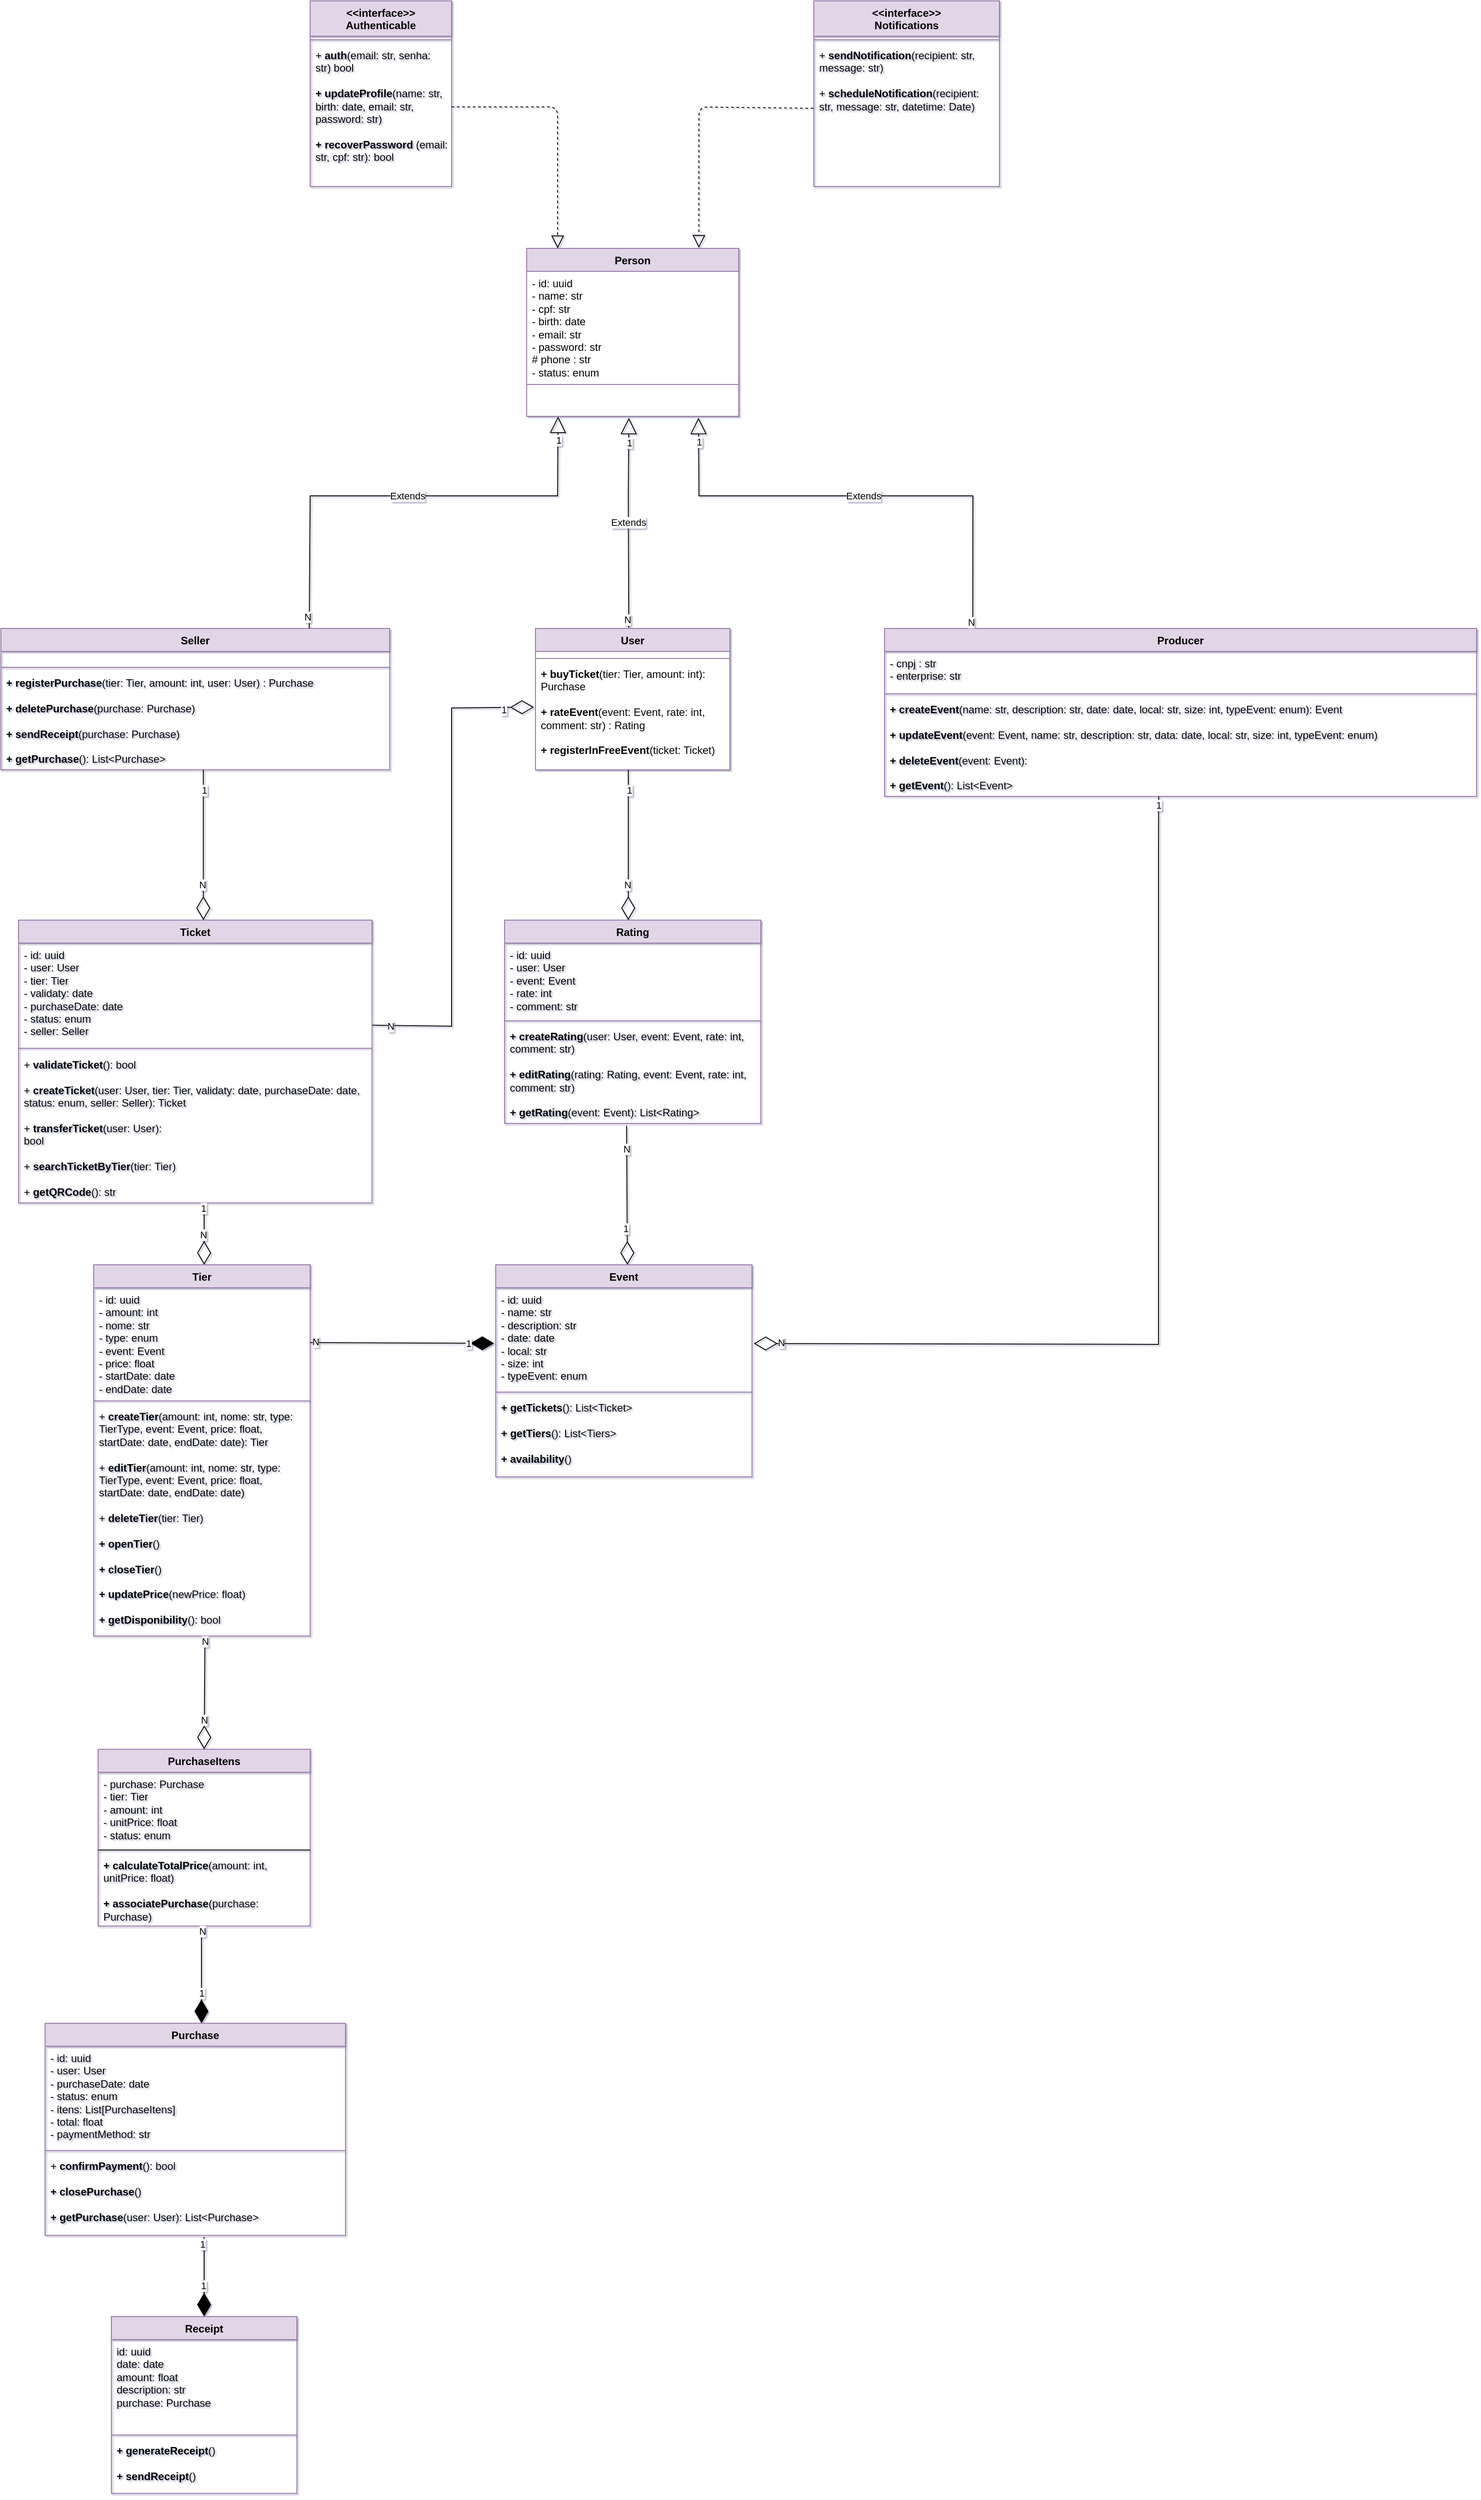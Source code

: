 <mxfile>
    <diagram id="XfVH0HAjjys5zsh1K343" name="Page-1">
        <mxGraphModel dx="1892" dy="2802" grid="1" gridSize="10" guides="1" tooltips="1" connect="1" arrows="1" fold="1" page="1" pageScale="1" pageWidth="827" pageHeight="1169" background="#FFFFFF" math="0" shadow="1">
            <root>
                <mxCell id="0"/>
                <mxCell id="1" parent="0"/>
                <mxCell id="189" value="User" style="swimlane;fontStyle=1;align=center;verticalAlign=top;childLayout=stackLayout;horizontal=1;startSize=26;horizontalStack=0;resizeParent=1;resizeParentMax=0;resizeLast=0;collapsible=1;marginBottom=0;whiteSpace=wrap;html=1;fillColor=#e1d5e7;strokeColor=#9673a6;swimlaneFillColor=default;rounded=0;" parent="1" vertex="1">
                    <mxGeometry x="335" y="-1410" width="220" height="160" as="geometry"/>
                </mxCell>
                <mxCell id="190" value="&lt;div style=&quot;scrollbar-color: light-dark(#e2e2e2, #4b4b4b)&lt;br/&gt;&#x9;&#x9;&#x9;&#x9;&#x9;light-dark(#fbfbfb, var(--dark-panel-color));&quot;&gt;&lt;br&gt;&lt;/div&gt;" style="text;strokeColor=none;fillColor=none;align=left;verticalAlign=top;spacingLeft=4;spacingRight=4;overflow=hidden;rotatable=0;points=[[0,0.5],[1,0.5]];portConstraint=eastwest;whiteSpace=wrap;html=1;rounded=0;" parent="189" vertex="1">
                    <mxGeometry y="26" width="220" height="4" as="geometry"/>
                </mxCell>
                <mxCell id="191" value="" style="line;strokeWidth=1;fillColor=none;align=left;verticalAlign=middle;spacingTop=-1;spacingLeft=3;spacingRight=3;rotatable=0;labelPosition=right;points=[];portConstraint=eastwest;strokeColor=inherit;rounded=0;" parent="189" vertex="1">
                    <mxGeometry y="30" width="220" height="8" as="geometry"/>
                </mxCell>
                <mxCell id="192" value="&lt;b&gt;+ buyTicket&lt;/b&gt;(tier: Tier, amount: int): Purchase&lt;div&gt;&lt;font color=&quot;#000000&quot;&gt;&lt;br&gt;&lt;/font&gt;&lt;div&gt;&lt;b&gt;+ rateEvent&lt;/b&gt;(event: Event, rate: int, comment: str) : Rating&lt;/div&gt;&lt;div&gt;&lt;br&gt;&lt;/div&gt;&lt;div&gt;&lt;b&gt;+ registerInFreeEvent&lt;/b&gt;(ticket: Ticket)&lt;/div&gt;&lt;/div&gt;" style="text;strokeColor=none;fillColor=none;align=left;verticalAlign=top;spacingLeft=4;spacingRight=4;overflow=hidden;rotatable=0;points=[[0,0.5],[1,0.5]];portConstraint=eastwest;whiteSpace=wrap;html=1;rounded=0;" parent="189" vertex="1">
                    <mxGeometry y="38" width="220" height="122" as="geometry"/>
                </mxCell>
                <mxCell id="193" value="Producer" style="swimlane;fontStyle=1;align=center;verticalAlign=top;childLayout=stackLayout;horizontal=1;startSize=26;horizontalStack=0;resizeParent=1;resizeParentMax=0;resizeLast=0;collapsible=1;marginBottom=0;whiteSpace=wrap;html=1;fillColor=#e1d5e7;strokeColor=#9673a6;rounded=0;" parent="1" vertex="1">
                    <mxGeometry x="730" y="-1410" width="670" height="190" as="geometry"/>
                </mxCell>
                <mxCell id="194" value="&lt;div style=&quot;scrollbar-color: light-dark(#e2e2e2, #4b4b4b)&lt;br/&gt;&#x9;&#x9;&#x9;&#x9;&#x9;light-dark(#fbfbfb, var(--dark-panel-color));&quot;&gt;&lt;span style=&quot;background-color: transparent;&quot;&gt;- cnpj : str&lt;/span&gt;&lt;/div&gt;&lt;div style=&quot;scrollbar-color: light-dark(#e2e2e2, #4b4b4b)&lt;br/&gt;&#x9;&#x9;&#x9;&#x9;&#x9;light-dark(#fbfbfb, var(--dark-panel-color));&quot;&gt;- enterprise: str&lt;/div&gt;" style="text;strokeColor=none;fillColor=none;align=left;verticalAlign=top;spacingLeft=4;spacingRight=4;overflow=hidden;rotatable=0;points=[[0,0.5],[1,0.5]];portConstraint=eastwest;whiteSpace=wrap;html=1;rounded=0;" parent="193" vertex="1">
                    <mxGeometry y="26" width="670" height="44" as="geometry"/>
                </mxCell>
                <mxCell id="195" value="" style="line;strokeWidth=1;fillColor=none;align=left;verticalAlign=middle;spacingTop=-1;spacingLeft=3;spacingRight=3;rotatable=0;labelPosition=right;points=[];portConstraint=eastwest;strokeColor=inherit;rounded=0;" parent="193" vertex="1">
                    <mxGeometry y="70" width="670" height="8" as="geometry"/>
                </mxCell>
                <mxCell id="196" value="&lt;div&gt;&lt;font color=&quot;#000000&quot;&gt;&lt;b&gt;+ createEvent&lt;/b&gt;(name: str, description: str, date: date, local: str, size: int, typeEvent: enum): Event&lt;/font&gt;&lt;/div&gt;&lt;div&gt;&lt;font color=&quot;#000000&quot;&gt;&lt;br&gt;&lt;/font&gt;&lt;/div&gt;&lt;div&gt;&lt;b&gt;+ updateEvent&lt;/b&gt;(event: Event,&amp;nbsp;&lt;span style=&quot;color: rgb(0, 0, 0);&quot;&gt;name: str, description: str, data: date, local: str, size: int,&amp;nbsp;&lt;span style=&quot;color: rgb(0, 0, 0);&quot;&gt;typeEvent&lt;/span&gt;: enum&lt;/span&gt;)&lt;/div&gt;&lt;div&gt;&lt;br&gt;&lt;/div&gt;&lt;div&gt;&lt;b&gt;+ deleteEvent&lt;/b&gt;(event: Event):&lt;/div&gt;&lt;div&gt;&lt;br&gt;&lt;/div&gt;&lt;div&gt;&lt;b&gt;+ getEvent&lt;/b&gt;(): List&amp;lt;Event&amp;gt;&lt;/div&gt;" style="text;strokeColor=none;fillColor=none;align=left;verticalAlign=top;spacingLeft=4;spacingRight=4;overflow=hidden;rotatable=0;points=[[0,0.5],[1,0.5]];portConstraint=eastwest;whiteSpace=wrap;html=1;rounded=0;" parent="193" vertex="1">
                    <mxGeometry y="78" width="670" height="112" as="geometry"/>
                </mxCell>
                <mxCell id="197" value="Seller" style="swimlane;fontStyle=1;align=center;verticalAlign=top;childLayout=stackLayout;horizontal=1;startSize=26;horizontalStack=0;resizeParent=1;resizeParentMax=0;resizeLast=0;collapsible=1;marginBottom=0;whiteSpace=wrap;html=1;fillColor=#e1d5e7;strokeColor=#9673a6;rounded=0;" parent="1" vertex="1">
                    <mxGeometry x="-270" y="-1410" width="440" height="160" as="geometry"/>
                </mxCell>
                <mxCell id="198" value="&lt;div style=&quot;scrollbar-color: light-dark(#e2e2e2, #4b4b4b)&lt;br/&gt;&#x9;&#x9;&#x9;&#x9;&#x9;light-dark(#fbfbfb, var(--dark-panel-color));&quot;&gt;&lt;br&gt;&lt;/div&gt;" style="text;strokeColor=none;fillColor=none;align=left;verticalAlign=top;spacingLeft=4;spacingRight=4;overflow=hidden;rotatable=0;points=[[0,0.5],[1,0.5]];portConstraint=eastwest;whiteSpace=wrap;html=1;rounded=0;" parent="197" vertex="1">
                    <mxGeometry y="26" width="440" height="14" as="geometry"/>
                </mxCell>
                <mxCell id="199" value="" style="line;strokeWidth=1;fillColor=none;align=left;verticalAlign=middle;spacingTop=-1;spacingLeft=3;spacingRight=3;rotatable=0;labelPosition=right;points=[];portConstraint=eastwest;strokeColor=inherit;rounded=0;" parent="197" vertex="1">
                    <mxGeometry y="40" width="440" height="8" as="geometry"/>
                </mxCell>
                <mxCell id="200" value="&lt;b&gt;+ registerPurchase&lt;/b&gt;(tier: Tier, amount: int, user: User) : Purchase&lt;div&gt;&lt;font color=&quot;#000000&quot;&gt;&lt;br&gt;&lt;/font&gt;&lt;div&gt;&lt;b&gt;+ deletePurchase&lt;/b&gt;(purchase: Purchase)&lt;/div&gt;&lt;div&gt;&lt;br&gt;&lt;/div&gt;&lt;div&gt;&lt;b&gt;+ sendReceipt&lt;/b&gt;(purchase: Purchase)&lt;/div&gt;&lt;div&gt;&lt;br&gt;&lt;/div&gt;&lt;div&gt;&lt;b&gt;+ getPurchase&lt;/b&gt;(): List&amp;lt;Purchase&amp;gt;&lt;/div&gt;&lt;div&gt;&lt;br&gt;&lt;/div&gt;&lt;/div&gt;" style="text;strokeColor=none;fillColor=none;align=left;verticalAlign=top;spacingLeft=4;spacingRight=4;overflow=hidden;rotatable=0;points=[[0,0.5],[1,0.5]];portConstraint=eastwest;whiteSpace=wrap;html=1;rounded=0;" parent="197" vertex="1">
                    <mxGeometry y="48" width="440" height="112" as="geometry"/>
                </mxCell>
                <mxCell id="209" value="Person" style="swimlane;fontStyle=1;align=center;verticalAlign=top;childLayout=stackLayout;horizontal=1;startSize=26;horizontalStack=0;resizeParent=1;resizeParentMax=0;resizeLast=0;collapsible=1;marginBottom=0;whiteSpace=wrap;html=1;fillColor=#e1d5e7;strokeColor=#9673a6;swimlaneLine=1;swimlaneFillColor=default;rounded=0;" parent="1" vertex="1">
                    <mxGeometry x="325" y="-1840" width="240" height="190" as="geometry"/>
                </mxCell>
                <mxCell id="210" value="- id: uuid&lt;div&gt;- name: str&lt;/div&gt;&lt;div&gt;- cpf: str&lt;/div&gt;&lt;div&gt;- birth: date&lt;/div&gt;&lt;div&gt;&lt;div style=&quot;scrollbar-color: light-dark(#e2e2e2, #4b4b4b)&lt;br/&gt;&#x9;&#x9;&#x9;&#x9;&#x9;light-dark(#fbfbfb, var(--dark-panel-color));&quot;&gt;- email: str&lt;/div&gt;&lt;div style=&quot;scrollbar-color: light-dark(#e2e2e2, #4b4b4b)&lt;br/&gt;&#x9;&#x9;&#x9;&#x9;&#x9;light-dark(#fbfbfb, var(--dark-panel-color));&quot;&gt;- password: str&lt;/div&gt;&lt;div style=&quot;scrollbar-color: light-dark(#e2e2e2, #4b4b4b)&lt;br/&gt;&#x9;&#x9;&#x9;&#x9;&#x9;light-dark(#fbfbfb, var(--dark-panel-color));&quot;&gt;# phone : str&lt;/div&gt;&lt;/div&gt;&lt;div style=&quot;scrollbar-color: light-dark(#e2e2e2, #4b4b4b)&lt;br/&gt;&#x9;&#x9;&#x9;&#x9;&#x9;light-dark(#fbfbfb, var(--dark-panel-color));&quot;&gt;- status: enum&lt;/div&gt;&lt;div style=&quot;scrollbar-color: light-dark(#e2e2e2, #4b4b4b)&lt;br/&gt;&#x9;&#x9;&#x9;&#x9;&#x9;light-dark(#fbfbfb, var(--dark-panel-color));&quot;&gt;&lt;br&gt;&lt;/div&gt;" style="text;strokeColor=none;fillColor=none;align=left;verticalAlign=top;spacingLeft=4;spacingRight=4;overflow=hidden;rotatable=0;points=[[0,0.5],[1,0.5]];portConstraint=eastwest;whiteSpace=wrap;html=1;rounded=0;" parent="209" vertex="1">
                    <mxGeometry y="26" width="240" height="124" as="geometry"/>
                </mxCell>
                <mxCell id="211" value="" style="line;strokeWidth=1;fillColor=none;align=left;verticalAlign=middle;spacingTop=-1;spacingLeft=3;spacingRight=3;rotatable=0;labelPosition=right;points=[];portConstraint=eastwest;strokeColor=inherit;rounded=0;" parent="209" vertex="1">
                    <mxGeometry y="150" width="240" height="8" as="geometry"/>
                </mxCell>
                <mxCell id="212" value="&lt;br&gt;&lt;div&gt;&lt;div&gt;&lt;br&gt;&lt;/div&gt;&lt;/div&gt;" style="text;strokeColor=none;fillColor=none;align=left;verticalAlign=top;spacingLeft=4;spacingRight=4;overflow=hidden;rotatable=0;points=[[0,0.5],[1,0.5]];portConstraint=eastwest;whiteSpace=wrap;html=1;rounded=0;" parent="209" vertex="1">
                    <mxGeometry y="158" width="240" height="32" as="geometry"/>
                </mxCell>
                <mxCell id="231" value="Event" style="swimlane;fontStyle=1;align=center;verticalAlign=top;childLayout=stackLayout;horizontal=1;startSize=26;horizontalStack=0;resizeParent=1;resizeParentMax=0;resizeLast=0;collapsible=1;marginBottom=0;whiteSpace=wrap;html=1;fillColor=#e1d5e7;strokeColor=#9673a6;rounded=0;" parent="1" vertex="1">
                    <mxGeometry x="290" y="-690" width="290" height="240" as="geometry"/>
                </mxCell>
                <mxCell id="232" value="&lt;div&gt;- id: uuid&lt;/div&gt;&lt;div&gt;- name: str&lt;/div&gt;&lt;div&gt;- description: str&lt;/div&gt;&lt;div&gt;- date: date&lt;/div&gt;&lt;div&gt;- local: str&lt;/div&gt;- size: int&lt;div&gt;- typeEvent: enum&lt;/div&gt;&lt;div&gt;&lt;br&gt;&lt;/div&gt;" style="text;strokeColor=none;fillColor=none;align=left;verticalAlign=top;spacingLeft=4;spacingRight=4;overflow=hidden;rotatable=0;points=[[0,0.5],[1,0.5]];portConstraint=eastwest;whiteSpace=wrap;html=1;rounded=0;" parent="231" vertex="1">
                    <mxGeometry y="26" width="290" height="114" as="geometry"/>
                </mxCell>
                <mxCell id="233" value="" style="line;strokeWidth=1;fillColor=none;align=left;verticalAlign=middle;spacingTop=-1;spacingLeft=3;spacingRight=3;rotatable=0;labelPosition=right;points=[];portConstraint=eastwest;strokeColor=inherit;rounded=0;" parent="231" vertex="1">
                    <mxGeometry y="140" width="290" height="8" as="geometry"/>
                </mxCell>
                <mxCell id="234" value="&lt;b&gt;+ getTickets&lt;/b&gt;(): List&amp;lt;Ticket&amp;gt;&lt;div&gt;&lt;br&gt;&lt;/div&gt;&lt;div&gt;&lt;b&gt;+ getTiers&lt;/b&gt;(): List&amp;lt;Tiers&amp;gt;&lt;/div&gt;&lt;div&gt;&lt;br&gt;&lt;/div&gt;&lt;div&gt;&lt;b&gt;+ availability&lt;/b&gt;()&lt;/div&gt;" style="text;strokeColor=none;fillColor=none;align=left;verticalAlign=top;spacingLeft=4;spacingRight=4;overflow=hidden;rotatable=0;points=[[0,0.5],[1,0.5]];portConstraint=eastwest;whiteSpace=wrap;html=1;rounded=0;" parent="231" vertex="1">
                    <mxGeometry y="148" width="290" height="92" as="geometry"/>
                </mxCell>
                <mxCell id="235" value="Rating" style="swimlane;fontStyle=1;align=center;verticalAlign=top;childLayout=stackLayout;horizontal=1;startSize=26;horizontalStack=0;resizeParent=1;resizeParentMax=0;resizeLast=0;collapsible=1;marginBottom=0;whiteSpace=wrap;html=1;fillColor=#e1d5e7;strokeColor=#9673a6;rounded=0;" parent="1" vertex="1">
                    <mxGeometry x="300" y="-1080" width="290" height="230" as="geometry"/>
                </mxCell>
                <mxCell id="236" value="&lt;div&gt;- id: uuid&lt;/div&gt;- user: User&lt;div&gt;- event: Event&lt;/div&gt;&lt;div&gt;- rate: int&amp;nbsp;&lt;/div&gt;&lt;div&gt;- comment: str&lt;/div&gt;&lt;div&gt;&lt;br&gt;&lt;/div&gt;" style="text;strokeColor=none;fillColor=none;align=left;verticalAlign=top;spacingLeft=4;spacingRight=4;overflow=hidden;rotatable=0;points=[[0,0.5],[1,0.5]];portConstraint=eastwest;whiteSpace=wrap;html=1;rounded=0;" parent="235" vertex="1">
                    <mxGeometry y="26" width="290" height="84" as="geometry"/>
                </mxCell>
                <mxCell id="237" value="" style="line;strokeWidth=1;fillColor=none;align=left;verticalAlign=middle;spacingTop=-1;spacingLeft=3;spacingRight=3;rotatable=0;labelPosition=right;points=[];portConstraint=eastwest;strokeColor=inherit;rounded=0;" parent="235" vertex="1">
                    <mxGeometry y="110" width="290" height="8" as="geometry"/>
                </mxCell>
                <mxCell id="238" value="&lt;b&gt;+ createRating&lt;/b&gt;(user: User, event: Event, rate: int, comment: str)&lt;div&gt;&lt;font color=&quot;#000000&quot;&gt;&lt;br&gt;&lt;/font&gt;&lt;div&gt;&lt;b&gt;+ editRating&lt;/b&gt;(rating: Rating, event: Event, rate: int, comment: str)&lt;/div&gt;&lt;div&gt;&lt;br&gt;&lt;/div&gt;&lt;div&gt;&lt;b&gt;+ getRating&lt;/b&gt;(event: Event): List&amp;lt;Rating&amp;gt;&lt;/div&gt;&lt;div&gt;&lt;br&gt;&lt;/div&gt;&lt;/div&gt;" style="text;strokeColor=none;fillColor=none;align=left;verticalAlign=top;spacingLeft=4;spacingRight=4;overflow=hidden;rotatable=0;points=[[0,0.5],[1,0.5]];portConstraint=eastwest;whiteSpace=wrap;html=1;rounded=0;" parent="235" vertex="1">
                    <mxGeometry y="118" width="290" height="112" as="geometry"/>
                </mxCell>
                <mxCell id="239" value="" style="endArrow=diamondThin;endFill=0;endSize=24;html=1;rounded=0;exitX=0.476;exitY=1.024;exitDx=0;exitDy=0;exitPerimeter=0;entryX=0.5;entryY=0;entryDx=0;entryDy=0;" parent="1" source="238" edge="1">
                    <mxGeometry width="160" relative="1" as="geometry">
                        <mxPoint x="442.62" y="-846.64" as="sourcePoint"/>
                        <mxPoint x="439" y="-690" as="targetPoint"/>
                        <Array as="points"/>
                    </mxGeometry>
                </mxCell>
                <mxCell id="240" value="N" style="edgeLabel;html=1;align=center;verticalAlign=middle;resizable=0;points=[];rounded=0;" parent="239" connectable="0" vertex="1">
                    <mxGeometry x="-0.666" relative="1" as="geometry">
                        <mxPoint as="offset"/>
                    </mxGeometry>
                </mxCell>
                <mxCell id="241" value="1" style="edgeLabel;html=1;align=center;verticalAlign=middle;resizable=0;points=[];rounded=0;" parent="239" connectable="0" vertex="1">
                    <mxGeometry x="0.467" y="-2" relative="1" as="geometry">
                        <mxPoint y="1" as="offset"/>
                    </mxGeometry>
                </mxCell>
                <mxCell id="242" value="" style="endArrow=diamondThin;endFill=0;endSize=24;html=1;exitX=0.545;exitY=1.023;exitDx=0;exitDy=0;exitPerimeter=0;rounded=0;entryX=0.5;entryY=0;entryDx=0;entryDy=0;" parent="1" edge="1">
                    <mxGeometry width="160" relative="1" as="geometry">
                        <mxPoint x="440" y="-1250" as="sourcePoint"/>
                        <mxPoint x="440" y="-1080" as="targetPoint"/>
                        <Array as="points"/>
                    </mxGeometry>
                </mxCell>
                <mxCell id="243" value="N" style="edgeLabel;html=1;align=center;verticalAlign=middle;resizable=0;points=[];rounded=0;" parent="242" connectable="0" vertex="1">
                    <mxGeometry x="0.755" y="3" relative="1" as="geometry">
                        <mxPoint x="-4" y="-19" as="offset"/>
                    </mxGeometry>
                </mxCell>
                <mxCell id="244" value="1" style="edgeLabel;html=1;align=center;verticalAlign=middle;resizable=0;points=[];rounded=0;" parent="242" connectable="0" vertex="1">
                    <mxGeometry x="-0.739" y="1" relative="1" as="geometry">
                        <mxPoint y="1" as="offset"/>
                    </mxGeometry>
                </mxCell>
                <mxCell id="245" value="Ticket" style="swimlane;fontStyle=1;align=center;verticalAlign=top;childLayout=stackLayout;horizontal=1;startSize=26;horizontalStack=0;resizeParent=1;resizeParentMax=0;resizeLast=0;collapsible=1;marginBottom=0;whiteSpace=wrap;html=1;fillColor=#e1d5e7;strokeColor=#9673a6;rounded=0;" parent="1" vertex="1">
                    <mxGeometry x="-250" y="-1080" width="400" height="320" as="geometry"/>
                </mxCell>
                <mxCell id="246" value="&lt;div&gt;- id: uuid&lt;/div&gt;&lt;div&gt;&lt;span style=&quot;background-color: transparent;&quot;&gt;- user: User&lt;/span&gt;&lt;/div&gt;&lt;div&gt;- tier: Tier&lt;/div&gt;&lt;div&gt;- validaty: date&lt;/div&gt;&lt;div&gt;- purchaseDate: date&lt;/div&gt;&lt;div&gt;- status: enum&lt;/div&gt;&lt;div&gt;- seller: Seller&lt;/div&gt;&lt;div&gt;&lt;br&gt;&lt;/div&gt;" style="text;strokeColor=none;fillColor=none;align=left;verticalAlign=top;spacingLeft=4;spacingRight=4;overflow=hidden;rotatable=0;points=[[0,0.5],[1,0.5]];portConstraint=eastwest;whiteSpace=wrap;html=1;rounded=0;" parent="245" vertex="1">
                    <mxGeometry y="26" width="400" height="114" as="geometry"/>
                </mxCell>
                <mxCell id="247" value="" style="line;strokeWidth=1;fillColor=none;align=left;verticalAlign=middle;spacingTop=-1;spacingLeft=3;spacingRight=3;rotatable=0;labelPosition=right;points=[];portConstraint=eastwest;strokeColor=inherit;rounded=0;" parent="245" vertex="1">
                    <mxGeometry y="140" width="400" height="10" as="geometry"/>
                </mxCell>
                <mxCell id="248" value="&lt;div&gt;+ &lt;b&gt;validateTicket&lt;/b&gt;(): bool&lt;/div&gt;&lt;div&gt;&lt;br&gt;&lt;/div&gt;&lt;div&gt;+ &lt;b&gt;createTicket&lt;/b&gt;(user: User, tier: Tier, validaty: date, purchaseDate: date, status: enum, seller: Seller): Ticket&lt;/div&gt;&lt;div&gt;&lt;br&gt;&lt;/div&gt;&lt;div&gt;+ &lt;b&gt;transferTicket&lt;/b&gt;(user: User):&amp;nbsp;&lt;/div&gt;&lt;div&gt;bool&lt;/div&gt;&lt;div&gt;&lt;br&gt;&lt;/div&gt;&lt;div&gt;+ &lt;b&gt;searchTicketByTier&lt;/b&gt;(tier: Tier)&lt;/div&gt;&lt;div&gt;&lt;br&gt;&lt;/div&gt;&lt;div&gt;+ &lt;b&gt;getQRCode&lt;/b&gt;(): str&lt;/div&gt;" style="text;strokeColor=none;fillColor=none;align=left;verticalAlign=top;spacingLeft=4;spacingRight=4;overflow=hidden;rotatable=0;points=[[0,0.5],[1,0.5]];portConstraint=eastwest;whiteSpace=wrap;html=1;rounded=0;" parent="245" vertex="1">
                    <mxGeometry y="150" width="400" height="170" as="geometry"/>
                </mxCell>
                <mxCell id="286" value="" style="endArrow=diamondThin;endFill=0;endSize=24;html=1;exitX=0.525;exitY=1;exitDx=0;exitDy=0;exitPerimeter=0;rounded=0;entryX=0.5;entryY=0;entryDx=0;entryDy=0;" parent="245" source="248" edge="1">
                    <mxGeometry width="160" relative="1" as="geometry">
                        <mxPoint x="210.0" y="220" as="sourcePoint"/>
                        <mxPoint x="210.0" y="390" as="targetPoint"/>
                        <Array as="points"/>
                    </mxGeometry>
                </mxCell>
                <mxCell id="287" value="N" style="edgeLabel;html=1;align=center;verticalAlign=middle;resizable=0;points=[];rounded=0;" parent="286" connectable="0" vertex="1">
                    <mxGeometry x="0.755" y="3" relative="1" as="geometry">
                        <mxPoint x="-4" y="-26" as="offset"/>
                    </mxGeometry>
                </mxCell>
                <mxCell id="288" value="1" style="edgeLabel;html=1;align=center;verticalAlign=middle;resizable=0;points=[];rounded=0;" parent="286" connectable="0" vertex="1">
                    <mxGeometry x="-0.739" y="1" relative="1" as="geometry">
                        <mxPoint x="-2" y="-3" as="offset"/>
                    </mxGeometry>
                </mxCell>
                <mxCell id="249" value="Tier" style="swimlane;fontStyle=1;align=center;verticalAlign=top;childLayout=stackLayout;horizontal=1;startSize=26;horizontalStack=0;resizeParent=1;resizeParentMax=0;resizeLast=0;collapsible=1;marginBottom=0;whiteSpace=wrap;html=1;fillColor=#e1d5e7;strokeColor=#9673a6;rounded=0;" parent="1" vertex="1">
                    <mxGeometry x="-165" y="-690" width="245" height="420" as="geometry"/>
                </mxCell>
                <mxCell id="250" value="&lt;div&gt;&lt;span style=&quot;color: rgb(0, 0, 0);&quot;&gt;- id: uuid&lt;/span&gt;&lt;/div&gt;&lt;div&gt;- amount: int&lt;/div&gt;&lt;div&gt;- nome: str&lt;/div&gt;&lt;div&gt;- type: enum&lt;/div&gt;&lt;div&gt;- event: Event&lt;/div&gt;&lt;div&gt;- price: float&lt;/div&gt;&lt;div&gt;- startDate: date&lt;/div&gt;&lt;div&gt;- endDate: date&lt;/div&gt;" style="text;align=left;verticalAlign=top;spacingLeft=4;spacingRight=4;overflow=hidden;rotatable=0;points=[[0,0.5],[1,0.5]];portConstraint=eastwest;whiteSpace=wrap;html=1;rounded=0;" parent="249" vertex="1">
                    <mxGeometry y="26" width="245" height="124" as="geometry"/>
                </mxCell>
                <mxCell id="251" value="" style="line;strokeWidth=1;fillColor=none;align=left;verticalAlign=middle;spacingTop=-1;spacingLeft=3;spacingRight=3;rotatable=0;labelPosition=right;points=[];portConstraint=eastwest;strokeColor=inherit;rounded=0;" parent="249" vertex="1">
                    <mxGeometry y="150" width="245" height="8" as="geometry"/>
                </mxCell>
                <mxCell id="252" value="&lt;div&gt;+ &lt;b&gt;createTier&lt;/b&gt;(amount: int, nome: str, type: TierType, event: Event, price: float, startDate: date, endDate: date): Tier&lt;/div&gt;&lt;div&gt;&lt;br&gt;&lt;/div&gt;&lt;div&gt;+ &lt;b&gt;editTier&lt;/b&gt;(amount: int, nome: str, type: TierType, event: Event, price: float, startDate: date, endDate: date)&lt;/div&gt;&lt;div&gt;&lt;br&gt;&lt;/div&gt;&lt;div&gt;+ &lt;b&gt;deleteTier&lt;/b&gt;(tier: Tier)&lt;/div&gt;&lt;div&gt;&lt;br&gt;&lt;/div&gt;&lt;b&gt;+ openTier&lt;/b&gt;()&lt;div&gt;&lt;font color=&quot;#000000&quot;&gt;&lt;br&gt;&lt;/font&gt;&lt;div&gt;&lt;b&gt;+ closeTier&lt;/b&gt;()&lt;/div&gt;&lt;div&gt;&lt;br&gt;&lt;/div&gt;&lt;div&gt;&lt;b&gt;+ updatePrice&lt;/b&gt;(newPrice: float)&lt;/div&gt;&lt;div&gt;&lt;br&gt;&lt;/div&gt;&lt;div&gt;&lt;b&gt;+ getDisponibility&lt;/b&gt;(): bool&lt;/div&gt;&lt;/div&gt;" style="text;strokeColor=none;fillColor=none;align=left;verticalAlign=top;spacingLeft=4;spacingRight=4;overflow=hidden;rotatable=0;points=[[0,0.5],[1,0.5]];portConstraint=eastwest;whiteSpace=wrap;html=1;rounded=0;" parent="249" vertex="1">
                    <mxGeometry y="158" width="245" height="262" as="geometry"/>
                </mxCell>
                <mxCell id="269" value="Purchase" style="swimlane;fontStyle=1;align=center;verticalAlign=top;childLayout=stackLayout;horizontal=1;startSize=26;horizontalStack=0;resizeParent=1;resizeParentMax=0;resizeLast=0;collapsible=1;marginBottom=0;whiteSpace=wrap;html=1;fillColor=#e1d5e7;strokeColor=#9673a6;rounded=0;" parent="1" vertex="1">
                    <mxGeometry x="-220" y="168.12" width="340" height="240" as="geometry"/>
                </mxCell>
                <mxCell id="270" value="&lt;div&gt;- id: uuid&lt;/div&gt;&lt;div&gt;- user: User&lt;/div&gt;&lt;div&gt;- purchaseDate: date&lt;/div&gt;&lt;div&gt;- status: enum&lt;/div&gt;&lt;div&gt;- itens: List[PurchaseItens]&amp;nbsp;&lt;/div&gt;&lt;div&gt;- total: float&lt;/div&gt;&lt;div&gt;- paymentMethod: str&lt;/div&gt;" style="text;strokeColor=none;fillColor=none;align=left;verticalAlign=top;spacingLeft=4;spacingRight=4;overflow=hidden;rotatable=0;points=[[0,0.5],[1,0.5]];portConstraint=eastwest;whiteSpace=wrap;html=1;rounded=0;" parent="269" vertex="1">
                    <mxGeometry y="26" width="340" height="114" as="geometry"/>
                </mxCell>
                <mxCell id="271" value="" style="line;strokeWidth=1;fillColor=none;align=left;verticalAlign=middle;spacingTop=-1;spacingLeft=3;spacingRight=3;rotatable=0;labelPosition=right;points=[];portConstraint=eastwest;strokeColor=inherit;rounded=0;" parent="269" vertex="1">
                    <mxGeometry y="140" width="340" height="8" as="geometry"/>
                </mxCell>
                <mxCell id="272" value="&lt;span style=&quot;color: rgb(0, 0, 0);&quot;&gt;+&amp;nbsp;&lt;b&gt;confirmPayment&lt;/b&gt;(): bool&lt;/span&gt;&lt;div&gt;&lt;font color=&quot;#000000&quot;&gt;&lt;br&gt;&lt;/font&gt;&lt;div style=&quot;scrollbar-color: light-dark(#e2e2e2, #4b4b4b)&lt;br/&gt;&#x9;&#x9;&#x9;&#x9;&#x9;light-dark(#fbfbfb, var(--dark-panel-color));&quot;&gt;&lt;b&gt;+ closePurchase&lt;/b&gt;()&lt;/div&gt;&lt;div style=&quot;scrollbar-color: light-dark(#e2e2e2, #4b4b4b)&lt;br/&gt;&#x9;&#x9;&#x9;&#x9;&#x9;light-dark(#fbfbfb, var(--dark-panel-color));&quot;&gt;&lt;br&gt;&lt;/div&gt;&lt;div style=&quot;scrollbar-color: light-dark(#e2e2e2, #4b4b4b)&lt;br/&gt;&#x9;&#x9;&#x9;&#x9;&#x9;light-dark(#fbfbfb, var(--dark-panel-color));&quot;&gt;&lt;b&gt;+ getPurchase&lt;/b&gt;(user: User): List&amp;lt;Purchase&amp;gt;&lt;/div&gt;&lt;/div&gt;" style="text;strokeColor=none;fillColor=none;align=left;verticalAlign=top;spacingLeft=4;spacingRight=4;overflow=hidden;rotatable=0;points=[[0,0.5],[1,0.5]];portConstraint=eastwest;whiteSpace=wrap;html=1;rounded=0;" parent="269" vertex="1">
                    <mxGeometry y="148" width="340" height="92" as="geometry"/>
                </mxCell>
                <mxCell id="273" value="PurchaseItens" style="swimlane;fontStyle=1;align=center;verticalAlign=top;childLayout=stackLayout;horizontal=1;startSize=26;horizontalStack=0;resizeParent=1;resizeParentMax=0;resizeLast=0;collapsible=1;marginBottom=0;whiteSpace=wrap;html=1;fillColor=#e1d5e7;strokeColor=#9673a6;rounded=0;" parent="1" vertex="1">
                    <mxGeometry x="-160" y="-141.88" width="240" height="200" as="geometry"/>
                </mxCell>
                <mxCell id="274" value="&lt;span style=&quot;background-color: transparent;&quot;&gt;- purchase: Purchase&lt;/span&gt;&lt;div&gt;- tier: Tier&lt;/div&gt;&lt;div&gt;- amount: int&lt;/div&gt;&lt;div&gt;- unitPrice: float&lt;/div&gt;&lt;div&gt;&lt;span style=&quot;background-color: transparent;&quot;&gt;- status: enum&lt;/span&gt;&lt;/div&gt;" style="text;align=left;verticalAlign=top;spacingLeft=4;spacingRight=4;overflow=hidden;rotatable=0;points=[[0,0.5],[1,0.5]];portConstraint=eastwest;whiteSpace=wrap;html=1;rounded=0;" parent="273" vertex="1">
                    <mxGeometry y="26" width="240" height="84" as="geometry"/>
                </mxCell>
                <mxCell id="275" value="" style="line;strokeWidth=1;align=left;verticalAlign=middle;spacingTop=-1;spacingLeft=3;spacingRight=3;rotatable=0;labelPosition=right;points=[];portConstraint=eastwest;rounded=0;" parent="273" vertex="1">
                    <mxGeometry y="110" width="240" height="8" as="geometry"/>
                </mxCell>
                <mxCell id="276" value="&lt;b&gt;+ calculateTotalPrice&lt;/b&gt;(amount: int, unitPrice: float)&lt;div&gt;&lt;font color=&quot;#000000&quot;&gt;&lt;br&gt;&lt;/font&gt;&lt;div&gt;&lt;b&gt;+ associatePurchase&lt;/b&gt;(purchase: Purchase)&lt;/div&gt;&lt;/div&gt;" style="text;align=left;verticalAlign=top;spacingLeft=4;spacingRight=4;overflow=hidden;rotatable=0;points=[[0,0.5],[1,0.5]];portConstraint=eastwest;whiteSpace=wrap;html=1;rounded=0;" parent="273" vertex="1">
                    <mxGeometry y="118" width="240" height="82" as="geometry"/>
                </mxCell>
                <mxCell id="277" value="" style="endArrow=diamondThin;endFill=1;endSize=24;html=1;entryX=0.5;entryY=0;entryDx=0;entryDy=0;rounded=0;" parent="1" edge="1">
                    <mxGeometry width="160" relative="1" as="geometry">
                        <mxPoint x="-43.03" y="58.12" as="sourcePoint"/>
                        <mxPoint x="-43.03" y="168.12" as="targetPoint"/>
                        <Array as="points"/>
                    </mxGeometry>
                </mxCell>
                <mxCell id="278" value="N" style="edgeLabel;html=1;align=center;verticalAlign=middle;resizable=0;points=[];rounded=0;" parent="277" connectable="0" vertex="1">
                    <mxGeometry x="-0.742" y="1" relative="1" as="geometry">
                        <mxPoint y="-8" as="offset"/>
                    </mxGeometry>
                </mxCell>
                <mxCell id="279" value="1" style="edgeLabel;html=1;align=center;verticalAlign=middle;resizable=0;points=[];rounded=0;" parent="277" connectable="0" vertex="1">
                    <mxGeometry x="0.335" y="-1" relative="1" as="geometry">
                        <mxPoint x="1" y="2" as="offset"/>
                    </mxGeometry>
                </mxCell>
                <mxCell id="280" value="" style="endArrow=diamondThin;endFill=0;endSize=24;html=1;entryX=0.5;entryY=0;entryDx=0;entryDy=0;rounded=0;exitX=0.514;exitY=0.999;exitDx=0;exitDy=0;exitPerimeter=0;" parent="1" source="252" target="273" edge="1">
                    <mxGeometry width="160" relative="1" as="geometry">
                        <mxPoint x="-61" y="-270" as="sourcePoint"/>
                        <mxPoint x="-60.32" y="-311.7" as="targetPoint"/>
                        <Array as="points"/>
                    </mxGeometry>
                </mxCell>
                <mxCell id="281" value="N" style="edgeLabel;html=1;align=center;verticalAlign=middle;resizable=0;points=[];rounded=0;" parent="280" connectable="0" vertex="1">
                    <mxGeometry x="0.399" y="1" relative="1" as="geometry">
                        <mxPoint x="-2" y="5" as="offset"/>
                    </mxGeometry>
                </mxCell>
                <mxCell id="282" value="N" style="edgeLabel;html=1;align=center;verticalAlign=middle;resizable=0;points=[];rounded=0;" parent="280" connectable="0" vertex="1">
                    <mxGeometry x="-0.522" y="3" relative="1" as="geometry">
                        <mxPoint x="-3" y="-25" as="offset"/>
                    </mxGeometry>
                </mxCell>
                <mxCell id="283" value="" style="endArrow=diamondThin;endFill=0;endSize=24;html=1;exitX=0.545;exitY=1.023;exitDx=0;exitDy=0;exitPerimeter=0;rounded=0;entryX=0.5;entryY=0;entryDx=0;entryDy=0;" parent="1" edge="1">
                    <mxGeometry width="160" relative="1" as="geometry">
                        <mxPoint x="-40.91" y="-1250" as="sourcePoint"/>
                        <mxPoint x="-40.91" y="-1080" as="targetPoint"/>
                        <Array as="points"/>
                    </mxGeometry>
                </mxCell>
                <mxCell id="284" value="N" style="edgeLabel;html=1;align=center;verticalAlign=middle;resizable=0;points=[];rounded=0;" parent="283" connectable="0" vertex="1">
                    <mxGeometry x="0.755" y="3" relative="1" as="geometry">
                        <mxPoint x="-4" y="-19" as="offset"/>
                    </mxGeometry>
                </mxCell>
                <mxCell id="285" value="1" style="edgeLabel;html=1;align=center;verticalAlign=middle;resizable=0;points=[];rounded=0;" parent="283" connectable="0" vertex="1">
                    <mxGeometry x="-0.739" y="1" relative="1" as="geometry">
                        <mxPoint y="1" as="offset"/>
                    </mxGeometry>
                </mxCell>
                <mxCell id="289" value="Receipt" style="swimlane;fontStyle=1;align=center;verticalAlign=top;childLayout=stackLayout;horizontal=1;startSize=26;horizontalStack=0;resizeParent=1;resizeParentMax=0;resizeLast=0;collapsible=1;marginBottom=0;whiteSpace=wrap;html=1;fillColor=#e1d5e7;strokeColor=#9673a6;rounded=0;" parent="1" vertex="1">
                    <mxGeometry x="-145.0" y="500" width="210" height="200" as="geometry"/>
                </mxCell>
                <mxCell id="290" value="&lt;div&gt;id: uuid&lt;/div&gt;&lt;div&gt;date: date&lt;/div&gt;&lt;div&gt;amount: float&lt;/div&gt;&lt;div&gt;description: str&lt;/div&gt;&lt;div&gt;purchase: Purchase&lt;/div&gt;" style="text;strokeColor=none;fillColor=none;align=left;verticalAlign=top;spacingLeft=4;spacingRight=4;overflow=hidden;rotatable=0;points=[[0,0.5],[1,0.5]];portConstraint=eastwest;whiteSpace=wrap;html=1;rounded=0;" parent="289" vertex="1">
                    <mxGeometry y="26" width="210" height="104" as="geometry"/>
                </mxCell>
                <mxCell id="291" value="" style="line;strokeWidth=1;fillColor=none;align=left;verticalAlign=middle;spacingTop=-1;spacingLeft=3;spacingRight=3;rotatable=0;labelPosition=right;points=[];portConstraint=eastwest;strokeColor=inherit;rounded=0;" parent="289" vertex="1">
                    <mxGeometry y="130" width="210" height="8" as="geometry"/>
                </mxCell>
                <mxCell id="292" value="&lt;b&gt;+ generateReceipt&lt;/b&gt;()&lt;div&gt;&lt;font color=&quot;#000000&quot;&gt;&lt;br&gt;&lt;/font&gt;&lt;div&gt;&lt;b&gt;+ sendReceipt&lt;/b&gt;()&lt;/div&gt;&lt;/div&gt;" style="text;strokeColor=none;fillColor=none;align=left;verticalAlign=top;spacingLeft=4;spacingRight=4;overflow=hidden;rotatable=0;points=[[0,0.5],[1,0.5]];portConstraint=eastwest;whiteSpace=wrap;html=1;rounded=0;" parent="289" vertex="1">
                    <mxGeometry y="138" width="210" height="62" as="geometry"/>
                </mxCell>
                <mxCell id="293" value="" style="endArrow=diamondThin;endFill=1;endSize=24;html=1;rounded=0;entryX=0.5;entryY=0;entryDx=0;entryDy=0;" parent="1" target="289" edge="1">
                    <mxGeometry width="160" relative="1" as="geometry">
                        <mxPoint x="-40" y="410" as="sourcePoint"/>
                        <mxPoint x="-40.26" y="500" as="targetPoint"/>
                    </mxGeometry>
                </mxCell>
                <mxCell id="294" value="1" style="edgeLabel;html=1;align=center;verticalAlign=middle;resizable=0;points=[];rounded=0;" parent="293" connectable="0" vertex="1">
                    <mxGeometry x="-0.818" y="-2" relative="1" as="geometry">
                        <mxPoint as="offset"/>
                    </mxGeometry>
                </mxCell>
                <mxCell id="295" value="1" style="edgeLabel;html=1;align=center;verticalAlign=middle;resizable=0;points=[];rounded=0;" parent="293" connectable="0" vertex="1">
                    <mxGeometry x="0.57" y="-1" relative="1" as="geometry">
                        <mxPoint y="-16" as="offset"/>
                    </mxGeometry>
                </mxCell>
                <mxCell id="310" value="" style="endArrow=diamondThin;endFill=1;endSize=24;html=1;exitX=1;exitY=0.5;exitDx=0;exitDy=0;entryX=-0.006;entryY=0.551;entryDx=0;entryDy=0;rounded=0;entryPerimeter=0;" parent="1" source="250" target="232" edge="1">
                    <mxGeometry width="160" relative="1" as="geometry">
                        <mxPoint x="80.0" y="-550" as="sourcePoint"/>
                        <mxPoint x="250.0" y="-550" as="targetPoint"/>
                    </mxGeometry>
                </mxCell>
                <mxCell id="311" value="N" style="edgeLabel;html=1;align=center;verticalAlign=middle;resizable=0;points=[];rounded=0;" parent="310" connectable="0" vertex="1">
                    <mxGeometry x="-0.611" relative="1" as="geometry">
                        <mxPoint x="-35" y="-1" as="offset"/>
                    </mxGeometry>
                </mxCell>
                <mxCell id="312" value="1" style="edgeLabel;html=1;align=center;verticalAlign=middle;resizable=0;points=[];rounded=0;" parent="310" connectable="0" vertex="1">
                    <mxGeometry x="0.491" y="-5" relative="1" as="geometry">
                        <mxPoint x="23" y="-5" as="offset"/>
                    </mxGeometry>
                </mxCell>
                <mxCell id="313" value="" style="endArrow=diamondThin;endFill=0;endSize=24;html=1;rounded=0;entryX=1.007;entryY=0.553;entryDx=0;entryDy=0;entryPerimeter=0;exitX=0.463;exitY=1;exitDx=0;exitDy=0;exitPerimeter=0;" parent="1" source="196" target="232" edge="1">
                    <mxGeometry width="160" relative="1" as="geometry">
                        <mxPoint x="1040" y="-1200" as="sourcePoint"/>
                        <mxPoint x="620" y="-600" as="targetPoint"/>
                        <Array as="points">
                            <mxPoint x="1040" y="-1160"/>
                            <mxPoint x="1040" y="-1000"/>
                            <mxPoint x="1040" y="-600"/>
                        </Array>
                    </mxGeometry>
                </mxCell>
                <mxCell id="314" value="1" style="edgeLabel;html=1;align=center;verticalAlign=middle;resizable=0;points=[];rounded=0;" parent="313" connectable="0" vertex="1">
                    <mxGeometry x="-0.849" y="2" relative="1" as="geometry">
                        <mxPoint x="-2" y="-72" as="offset"/>
                    </mxGeometry>
                </mxCell>
                <mxCell id="315" value="N" style="edgeLabel;html=1;align=center;verticalAlign=middle;resizable=0;points=[];rounded=0;" parent="313" connectable="0" vertex="1">
                    <mxGeometry x="0.84" y="-1" relative="1" as="geometry">
                        <mxPoint x="-56" as="offset"/>
                    </mxGeometry>
                </mxCell>
                <mxCell id="316" value="" style="endArrow=diamondThin;endFill=0;endSize=24;html=1;rounded=0;entryX=-0.008;entryY=0.418;entryDx=0;entryDy=0;entryPerimeter=0;exitX=1.001;exitY=0.815;exitDx=0;exitDy=0;exitPerimeter=0;" parent="1" source="246" target="192" edge="1">
                    <mxGeometry width="160" relative="1" as="geometry">
                        <mxPoint x="150" y="-963.88" as="sourcePoint"/>
                        <mxPoint x="240" y="-1330" as="targetPoint"/>
                        <Array as="points">
                            <mxPoint x="240" y="-960"/>
                            <mxPoint x="240" y="-1124"/>
                            <mxPoint x="240" y="-1320"/>
                        </Array>
                    </mxGeometry>
                </mxCell>
                <mxCell id="317" value="1" style="edgeLabel;html=1;align=center;verticalAlign=middle;resizable=0;points=[];rounded=0;" parent="316" connectable="0" vertex="1">
                    <mxGeometry x="0.871" y="-2" relative="1" as="geometry">
                        <mxPoint as="offset"/>
                    </mxGeometry>
                </mxCell>
                <mxCell id="318" value="N" style="edgeLabel;html=1;align=center;verticalAlign=middle;resizable=0;points=[];rounded=0;" parent="316" connectable="0" vertex="1">
                    <mxGeometry x="-0.927" y="-1" relative="1" as="geometry">
                        <mxPoint as="offset"/>
                    </mxGeometry>
                </mxCell>
                <mxCell id="326" value="&amp;lt;&amp;lt;interface&amp;gt;&amp;gt;&lt;div&gt;&lt;font color=&quot;#000000&quot;&gt;Authenticable&lt;/font&gt;&lt;/div&gt;&lt;div&gt;&lt;font color=&quot;#000000&quot;&gt;&lt;br&gt;&lt;/font&gt;&lt;div&gt;&lt;br&gt;&lt;/div&gt;&lt;/div&gt;" style="swimlane;fontStyle=1;align=center;verticalAlign=top;childLayout=stackLayout;horizontal=1;startSize=40;horizontalStack=0;resizeParent=1;resizeParentMax=0;resizeLast=0;collapsible=1;marginBottom=0;whiteSpace=wrap;html=1;fillColor=#e1d5e7;strokeColor=#9673a6;" parent="1" vertex="1">
                    <mxGeometry x="80.0" y="-2120" width="160" height="210" as="geometry"/>
                </mxCell>
                <mxCell id="328" value="" style="line;strokeWidth=1;fillColor=none;align=left;verticalAlign=middle;spacingTop=-1;spacingLeft=3;spacingRight=3;rotatable=0;labelPosition=right;points=[];portConstraint=eastwest;strokeColor=inherit;" parent="326" vertex="1">
                    <mxGeometry y="40" width="160" height="8" as="geometry"/>
                </mxCell>
                <mxCell id="329" value="&lt;span style=&quot;color: rgb(0, 0, 0);&quot;&gt;+&amp;nbsp;&lt;/span&gt;&lt;b&gt;auth&lt;/b&gt;&lt;span style=&quot;color: rgb(0, 0, 0);&quot;&gt;(email: str, senha: str) bool&lt;/span&gt;&lt;div&gt;&lt;font&gt;&lt;br&gt;&lt;/font&gt;&lt;div&gt;&lt;b&gt;+ updateProfile&lt;/b&gt;(name: str, birth: date, email: str, password: str)&lt;/div&gt;&lt;div&gt;&lt;br&gt;&lt;/div&gt;&lt;div&gt;&lt;b&gt;+ recoverPassword&amp;nbsp;&lt;/b&gt;(email: str, cpf: str): bool&lt;/div&gt;&lt;/div&gt;" style="text;strokeColor=none;fillColor=none;align=left;verticalAlign=top;spacingLeft=4;spacingRight=4;overflow=hidden;rotatable=0;points=[[0,0.5],[1,0.5]];portConstraint=eastwest;whiteSpace=wrap;html=1;" parent="326" vertex="1">
                    <mxGeometry y="48" width="160" height="162" as="geometry"/>
                </mxCell>
                <mxCell id="330" value="" style="endArrow=block;dashed=1;endFill=0;endSize=12;html=1;exitX=1;exitY=0.444;exitDx=0;exitDy=0;exitPerimeter=0;entryX=0.146;entryY=0;entryDx=0;entryDy=0;entryPerimeter=0;" parent="1" source="329" target="209" edge="1">
                    <mxGeometry width="160" relative="1" as="geometry">
                        <mxPoint x="250" y="-2000" as="sourcePoint"/>
                        <mxPoint x="360" y="-2000" as="targetPoint"/>
                        <Array as="points">
                            <mxPoint x="360" y="-2000"/>
                        </Array>
                    </mxGeometry>
                </mxCell>
                <mxCell id="331" value="" style="endArrow=block;dashed=1;endFill=0;endSize=12;html=1;exitX=-0.003;exitY=0.454;exitDx=0;exitDy=0;exitPerimeter=0;entryX=0.812;entryY=-0.003;entryDx=0;entryDy=0;entryPerimeter=0;" parent="1" source="334" target="209" edge="1">
                    <mxGeometry width="160" relative="1" as="geometry">
                        <mxPoint x="518.56" y="-1950" as="sourcePoint"/>
                        <mxPoint x="519" y="-2000" as="targetPoint"/>
                        <Array as="points">
                            <mxPoint x="520" y="-2000"/>
                        </Array>
                    </mxGeometry>
                </mxCell>
                <mxCell id="332" value="&amp;lt;&amp;lt;interface&amp;gt;&amp;gt;&lt;div&gt;&lt;font color=&quot;#000000&quot;&gt;Notifications&lt;/font&gt;&lt;/div&gt;&lt;div&gt;&lt;font color=&quot;#000000&quot;&gt;&lt;br&gt;&lt;/font&gt;&lt;div&gt;&lt;br&gt;&lt;/div&gt;&lt;/div&gt;" style="swimlane;fontStyle=1;align=center;verticalAlign=top;childLayout=stackLayout;horizontal=1;startSize=40;horizontalStack=0;resizeParent=1;resizeParentMax=0;resizeLast=0;collapsible=1;marginBottom=0;whiteSpace=wrap;html=1;fillColor=#e1d5e7;strokeColor=#9673a6;" parent="1" vertex="1">
                    <mxGeometry x="650" y="-2120" width="210" height="210" as="geometry"/>
                </mxCell>
                <mxCell id="333" value="" style="line;strokeWidth=1;fillColor=none;align=left;verticalAlign=middle;spacingTop=-1;spacingLeft=3;spacingRight=3;rotatable=0;labelPosition=right;points=[];portConstraint=eastwest;strokeColor=inherit;" parent="332" vertex="1">
                    <mxGeometry y="40" width="210" height="8" as="geometry"/>
                </mxCell>
                <mxCell id="334" value="&lt;div&gt;&lt;font color=&quot;#000000&quot;&gt;+ &lt;b&gt;sendNotification&lt;/b&gt;(recipient: str, message: str)&lt;/font&gt;&lt;/div&gt;&lt;div&gt;&lt;span style=&quot;background-color: transparent;&quot;&gt;&lt;br&gt;&lt;/span&gt;&lt;/div&gt;&lt;div&gt;&lt;span style=&quot;background-color: transparent;&quot;&gt;+ &lt;b&gt;scheduleNotification&lt;/b&gt;(recipient: str, message: str, datetime: Date)&lt;/span&gt;&lt;/div&gt;" style="text;strokeColor=none;fillColor=none;align=left;verticalAlign=top;spacingLeft=4;spacingRight=4;overflow=hidden;rotatable=0;points=[[0,0.5],[1,0.5]];portConstraint=eastwest;whiteSpace=wrap;html=1;" parent="332" vertex="1">
                    <mxGeometry y="48" width="210" height="162" as="geometry"/>
                </mxCell>
                <mxCell id="337" value="Extends" style="endArrow=block;endSize=16;endFill=0;html=1;exitX=0.149;exitY=0;exitDx=0;exitDy=0;rounded=0;exitPerimeter=0;entryX=0.81;entryY=1.052;entryDx=0;entryDy=0;entryPerimeter=0;" parent="1" source="193" target="212" edge="1">
                    <mxGeometry width="160" relative="1" as="geometry">
                        <mxPoint x="1067.39" y="-1410" as="sourcePoint"/>
                        <mxPoint x="520" y="-1560" as="targetPoint"/>
                        <Array as="points">
                            <mxPoint x="830" y="-1560"/>
                            <mxPoint x="520" y="-1560"/>
                        </Array>
                    </mxGeometry>
                </mxCell>
                <mxCell id="338" value="1" style="edgeLabel;html=1;align=center;verticalAlign=middle;resizable=0;points=[];" parent="337" connectable="0" vertex="1">
                    <mxGeometry x="0.955" relative="1" as="geometry">
                        <mxPoint y="15" as="offset"/>
                    </mxGeometry>
                </mxCell>
                <mxCell id="342" value="N" style="edgeLabel;html=1;align=center;verticalAlign=middle;resizable=0;points=[];" parent="337" vertex="1" connectable="0">
                    <mxGeometry x="-0.917" y="2" relative="1" as="geometry">
                        <mxPoint y="16" as="offset"/>
                    </mxGeometry>
                </mxCell>
                <mxCell id="343" value="Extends" style="endArrow=block;endSize=16;endFill=0;html=1;rounded=0;entryX=0.482;entryY=1.053;entryDx=0;entryDy=0;entryPerimeter=0;exitX=0.48;exitY=-0.005;exitDx=0;exitDy=0;exitPerimeter=0;" parent="1" source="189" target="212" edge="1">
                    <mxGeometry width="160" relative="1" as="geometry">
                        <mxPoint x="441" y="-1410" as="sourcePoint"/>
                        <mxPoint x="80" y="-1647" as="targetPoint"/>
                        <Array as="points">
                            <mxPoint x="440" y="-1559"/>
                        </Array>
                    </mxGeometry>
                </mxCell>
                <mxCell id="344" value="1" style="edgeLabel;html=1;align=center;verticalAlign=middle;resizable=0;points=[];" parent="343" connectable="0" vertex="1">
                    <mxGeometry x="0.955" relative="1" as="geometry">
                        <mxPoint y="23" as="offset"/>
                    </mxGeometry>
                </mxCell>
                <mxCell id="346" value="N" style="edgeLabel;html=1;align=center;verticalAlign=middle;resizable=0;points=[];" parent="343" vertex="1" connectable="0">
                    <mxGeometry x="-0.917" y="2" relative="1" as="geometry">
                        <mxPoint y="1" as="offset"/>
                    </mxGeometry>
                </mxCell>
                <mxCell id="347" value="Extends" style="endArrow=block;endSize=16;endFill=0;html=1;exitX=0.793;exitY=0;exitDx=0;exitDy=0;rounded=0;entryX=0.148;entryY=1.01;entryDx=0;entryDy=0;entryPerimeter=0;exitPerimeter=0;" parent="1" source="197" target="212" edge="1">
                    <mxGeometry width="160" relative="1" as="geometry">
                        <mxPoint x="230" y="-1410" as="sourcePoint"/>
                        <mxPoint x="-130" y="-1647" as="targetPoint"/>
                        <Array as="points">
                            <mxPoint x="80" y="-1560"/>
                            <mxPoint x="360" y="-1560"/>
                        </Array>
                    </mxGeometry>
                </mxCell>
                <mxCell id="348" value="1" style="edgeLabel;html=1;align=center;verticalAlign=middle;resizable=0;points=[];" parent="347" connectable="0" vertex="1">
                    <mxGeometry x="0.955" relative="1" as="geometry">
                        <mxPoint y="15" as="offset"/>
                    </mxGeometry>
                </mxCell>
                <mxCell id="350" value="N" style="edgeLabel;html=1;align=center;verticalAlign=middle;resizable=0;points=[];" parent="347" vertex="1" connectable="0">
                    <mxGeometry x="-0.917" y="2" relative="1" as="geometry">
                        <mxPoint y="8" as="offset"/>
                    </mxGeometry>
                </mxCell>
            </root>
        </mxGraphModel>
    </diagram>
</mxfile>